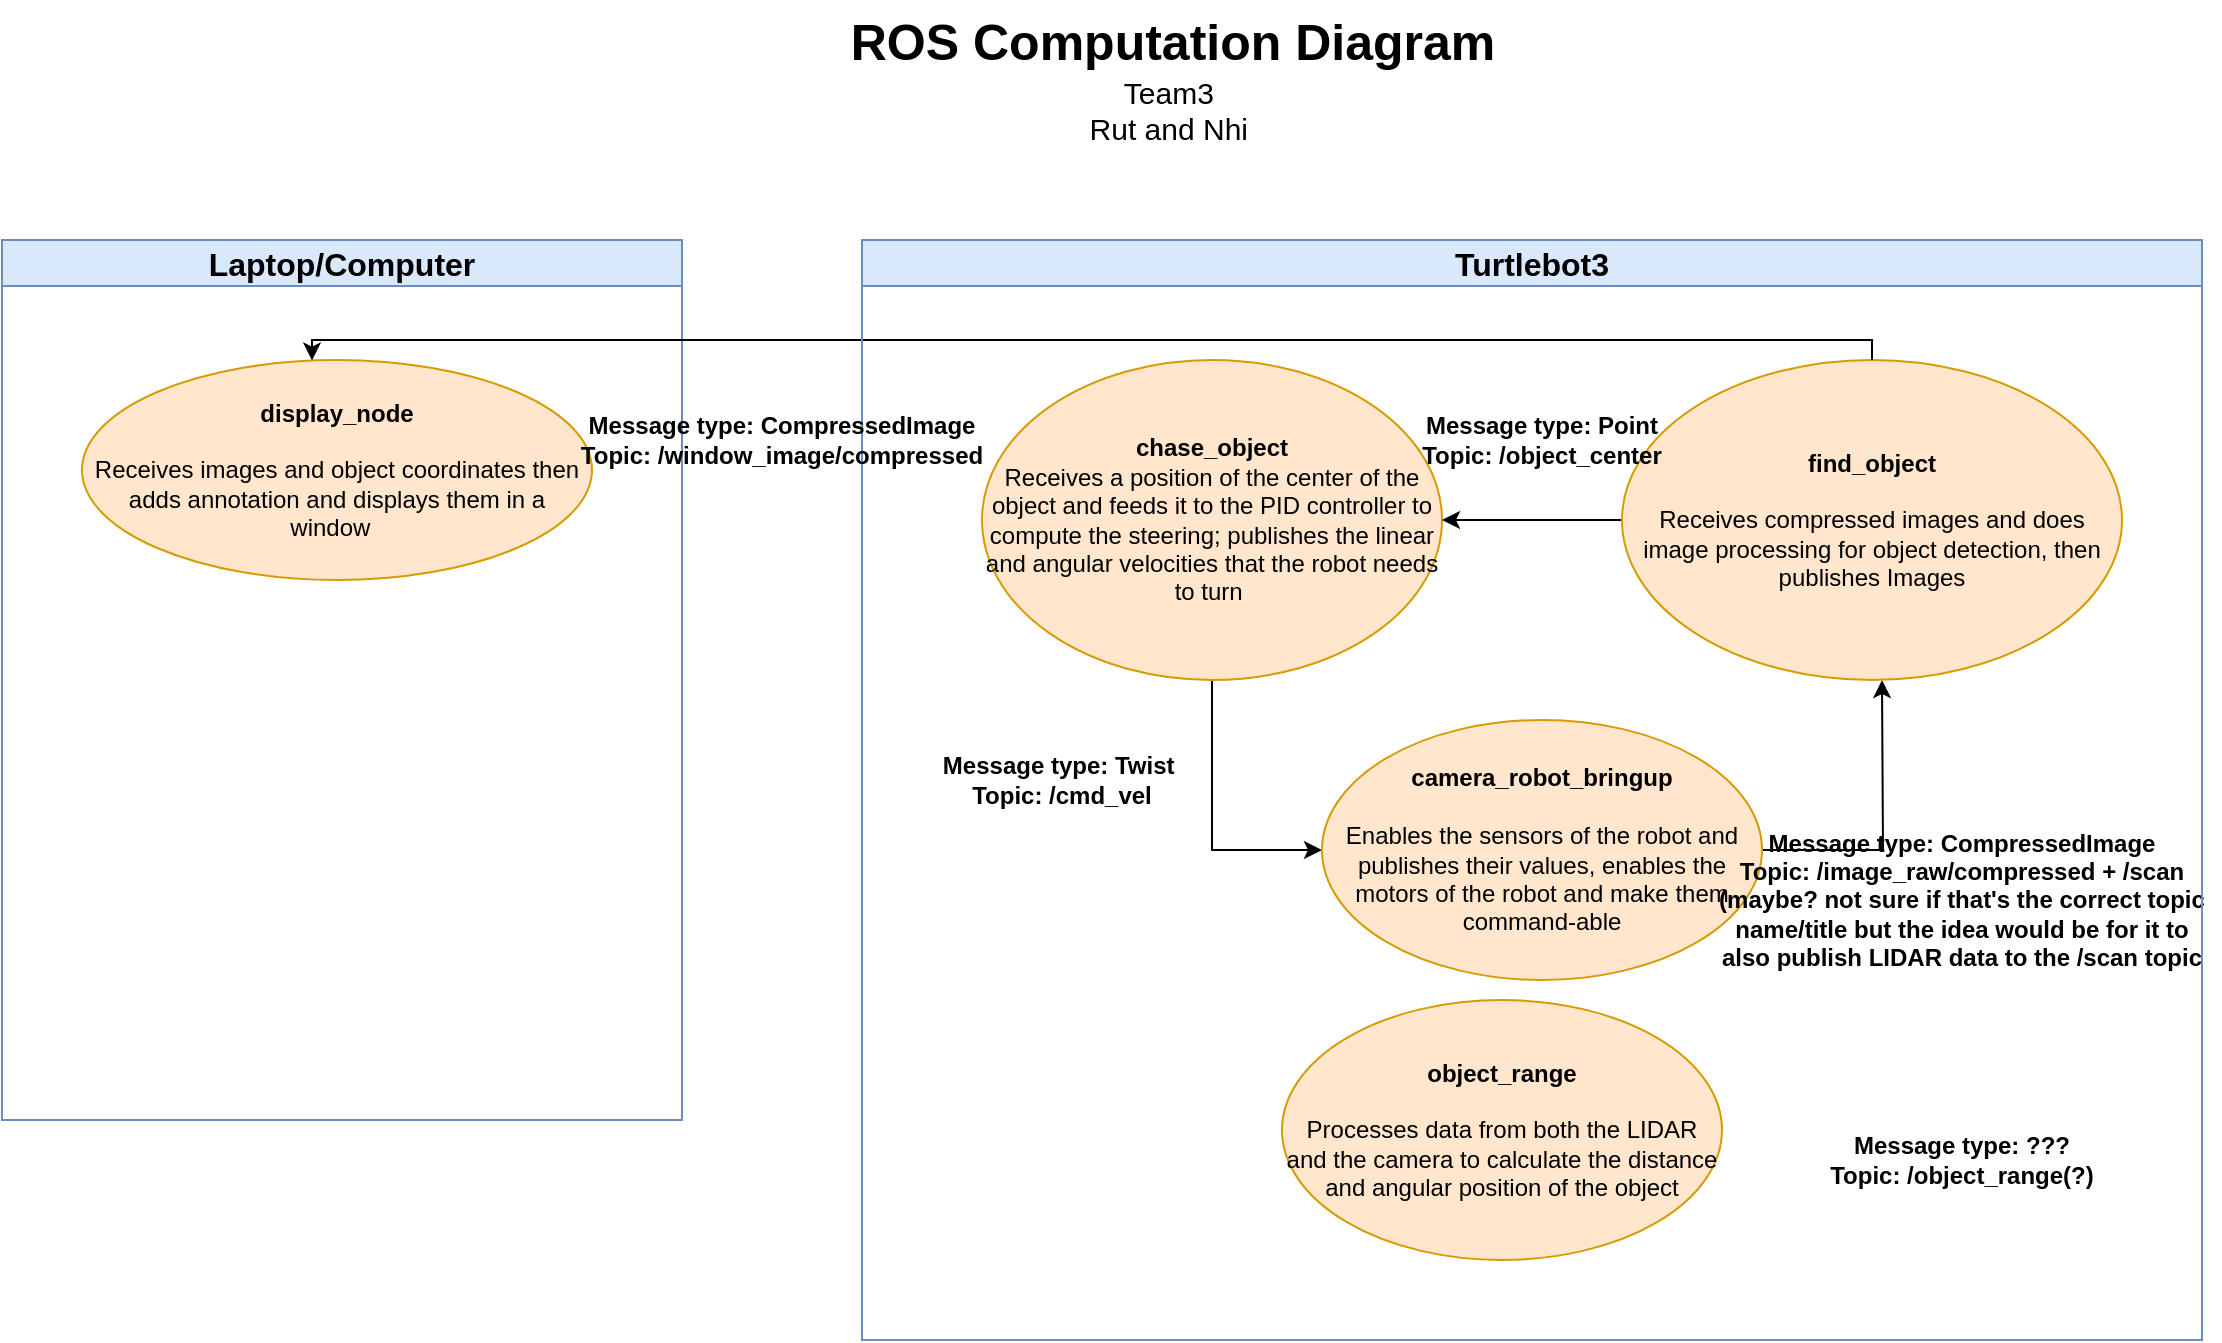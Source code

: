 <mxfile version="24.7.16">
  <diagram name="Page-1" id="jFXPxsinCvkzF3TZ9HeM">
    <mxGraphModel dx="1900" dy="557" grid="1" gridSize="10" guides="1" tooltips="1" connect="1" arrows="1" fold="1" page="1" pageScale="1" pageWidth="850" pageHeight="1100" math="0" shadow="0">
      <root>
        <mxCell id="0" />
        <mxCell id="1" parent="0" />
        <mxCell id="lOsoRfdgfjEW7fB-648a-1" value="Laptop/Computer" style="swimlane;whiteSpace=wrap;html=1;fillColor=#dae8fc;strokeColor=#6c8ebf;fontSize=16;" parent="1" vertex="1">
          <mxGeometry x="-260" y="160" width="340" height="440" as="geometry" />
        </mxCell>
        <mxCell id="lOsoRfdgfjEW7fB-648a-2" value="&lt;div&gt;&lt;b&gt;display_node&lt;/b&gt;&lt;/div&gt;&lt;div&gt;&lt;b&gt;&lt;br&gt;&lt;/b&gt;&lt;/div&gt;&lt;div&gt;Receives images and object coordinates then adds annotation and displays them in a window&amp;nbsp;&amp;nbsp;&lt;/div&gt;" style="ellipse;whiteSpace=wrap;html=1;fillColor=#ffe6cc;strokeColor=#d79b00;" parent="lOsoRfdgfjEW7fB-648a-1" vertex="1">
          <mxGeometry x="40" y="60" width="255" height="110" as="geometry" />
        </mxCell>
        <mxCell id="lOsoRfdgfjEW7fB-648a-3" value="" style="group" parent="1" vertex="1" connectable="0">
          <mxGeometry x="190" y="210" width="650" height="320" as="geometry" />
        </mxCell>
        <mxCell id="lOsoRfdgfjEW7fB-648a-4" style="edgeStyle=orthogonalEdgeStyle;rounded=0;orthogonalLoop=1;jettySize=auto;html=1;entryX=0;entryY=0.5;entryDx=0;entryDy=0;" parent="lOsoRfdgfjEW7fB-648a-3" source="lOsoRfdgfjEW7fB-648a-5" target="lOsoRfdgfjEW7fB-648a-7" edge="1">
          <mxGeometry relative="1" as="geometry" />
        </mxCell>
        <mxCell id="lOsoRfdgfjEW7fB-648a-5" value="&lt;div&gt;&lt;b&gt;chase_object&lt;/b&gt;&lt;/div&gt;&lt;div&gt;Receives a position of the center of the object and feeds it to the PID controller to compute the steering; publishes the linear and angular velocities that the robot needs to turn&lt;span style=&quot;background-color: initial;&quot;&gt;&amp;nbsp;&lt;/span&gt;&lt;/div&gt;" style="ellipse;whiteSpace=wrap;html=1;fillColor=#ffe6cc;strokeColor=#d79b00;" parent="lOsoRfdgfjEW7fB-648a-3" vertex="1">
          <mxGeometry x="40" y="10" width="230" height="160" as="geometry" />
        </mxCell>
        <mxCell id="lOsoRfdgfjEW7fB-648a-6" style="edgeStyle=orthogonalEdgeStyle;rounded=0;orthogonalLoop=1;jettySize=auto;html=1;" parent="lOsoRfdgfjEW7fB-648a-3" source="lOsoRfdgfjEW7fB-648a-7" edge="1">
          <mxGeometry relative="1" as="geometry">
            <mxPoint x="490" y="170" as="targetPoint" />
          </mxGeometry>
        </mxCell>
        <mxCell id="lOsoRfdgfjEW7fB-648a-7" value="&lt;b&gt;camera_robot_bringup&lt;/b&gt;&lt;div&gt;&lt;br&gt;&lt;/div&gt;&lt;div&gt;Enables the sensors of the robot and publishes their values, enables the motors of the robot and make them command-able&lt;/div&gt;" style="ellipse;whiteSpace=wrap;html=1;fillColor=#ffe6cc;strokeColor=#d79b00;" parent="lOsoRfdgfjEW7fB-648a-3" vertex="1">
          <mxGeometry x="210" y="190" width="220" height="130" as="geometry" />
        </mxCell>
        <mxCell id="lOsoRfdgfjEW7fB-648a-8" style="edgeStyle=orthogonalEdgeStyle;rounded=0;orthogonalLoop=1;jettySize=auto;html=1;entryX=1;entryY=0.5;entryDx=0;entryDy=0;" parent="lOsoRfdgfjEW7fB-648a-3" source="lOsoRfdgfjEW7fB-648a-9" target="lOsoRfdgfjEW7fB-648a-5" edge="1">
          <mxGeometry relative="1" as="geometry">
            <mxPoint x="280" y="85" as="targetPoint" />
          </mxGeometry>
        </mxCell>
        <mxCell id="lOsoRfdgfjEW7fB-648a-9" value="&lt;div&gt;&lt;b&gt;find_object&lt;/b&gt;&lt;/div&gt;&lt;div&gt;&lt;b&gt;&lt;br&gt;&lt;/b&gt;&lt;div&gt;Receives compressed images and does image processing for object detection, then publishes Images&lt;/div&gt;&lt;/div&gt;" style="ellipse;whiteSpace=wrap;html=1;fillColor=#ffe6cc;strokeColor=#d79b00;" parent="lOsoRfdgfjEW7fB-648a-3" vertex="1">
          <mxGeometry x="360" y="10" width="250" height="160" as="geometry" />
        </mxCell>
        <mxCell id="lOsoRfdgfjEW7fB-648a-10" value="&lt;font style=&quot;font-size: 12px;&quot;&gt;Message type: CompressedImage&lt;/font&gt;&lt;div style=&quot;font-size: 12px;&quot;&gt;&lt;font style=&quot;font-size: 12px;&quot;&gt;Topic: /image_raw/compressed + /scan (maybe? not sure if that&#39;s the correct topic name/title but the idea would be for it to also&amp;nbsp;publish LIDAR data to the /scan topic&lt;/font&gt;&lt;/div&gt;" style="text;html=1;align=center;verticalAlign=middle;whiteSpace=wrap;rounded=0;fontStyle=1;fontSize=11;spacing=-8;" parent="lOsoRfdgfjEW7fB-648a-3" vertex="1">
          <mxGeometry x="410" y="250" width="240" height="60" as="geometry" />
        </mxCell>
        <mxCell id="lOsoRfdgfjEW7fB-648a-11" value="Message type: Point&lt;div style=&quot;font-size: 12px;&quot;&gt;Topic: /object_center&lt;/div&gt;" style="text;html=1;align=center;verticalAlign=middle;whiteSpace=wrap;rounded=0;fontStyle=1;fontSize=12;" parent="lOsoRfdgfjEW7fB-648a-3" vertex="1">
          <mxGeometry x="240" y="20" width="160" height="60" as="geometry" />
        </mxCell>
        <mxCell id="lOsoRfdgfjEW7fB-648a-12" value="Message type: Twist&amp;nbsp;&lt;div style=&quot;font-size: 12px;&quot;&gt;&lt;span style=&quot;background-color: initial; font-size: 12px;&quot;&gt;Topic: /cmd_vel&lt;/span&gt;&lt;br style=&quot;font-size: 12px;&quot;&gt;&lt;/div&gt;" style="text;html=1;align=center;verticalAlign=middle;whiteSpace=wrap;rounded=0;fontStyle=1;fontSize=12;" parent="lOsoRfdgfjEW7fB-648a-3" vertex="1">
          <mxGeometry y="190" width="160" height="60" as="geometry" />
        </mxCell>
        <mxCell id="lOsoRfdgfjEW7fB-648a-13" style="edgeStyle=orthogonalEdgeStyle;rounded=0;orthogonalLoop=1;jettySize=auto;html=1;" parent="1" source="lOsoRfdgfjEW7fB-648a-9" target="lOsoRfdgfjEW7fB-648a-2" edge="1">
          <mxGeometry relative="1" as="geometry">
            <Array as="points">
              <mxPoint x="675" y="210" />
              <mxPoint x="-105" y="210" />
            </Array>
          </mxGeometry>
        </mxCell>
        <mxCell id="lOsoRfdgfjEW7fB-648a-14" value="Turtlebot3" style="swimlane;whiteSpace=wrap;html=1;fillColor=#dae8fc;strokeColor=#6c8ebf;fontSize=16;" parent="1" vertex="1">
          <mxGeometry x="170" y="160" width="670" height="550" as="geometry" />
        </mxCell>
        <mxCell id="lOsoRfdgfjEW7fB-648a-32" value="&lt;div&gt;&lt;b&gt;object_range&lt;/b&gt;&lt;/div&gt;&lt;div&gt;&lt;b&gt;&lt;br&gt;&lt;/b&gt;&lt;/div&gt;&lt;div&gt; Processes data from both the LIDAR and the camera to calculate the distance and angular position of the object&lt;/div&gt;" style="ellipse;whiteSpace=wrap;html=1;fillColor=#ffe6cc;strokeColor=#d79b00;" parent="lOsoRfdgfjEW7fB-648a-14" vertex="1">
          <mxGeometry x="210" y="380" width="220" height="130" as="geometry" />
        </mxCell>
        <mxCell id="lOsoRfdgfjEW7fB-648a-33" value="&lt;font style=&quot;font-size: 12px;&quot;&gt;Message type: ???&lt;/font&gt;&lt;div style=&quot;font-size: 12px;&quot;&gt;&lt;font style=&quot;font-size: 12px;&quot;&gt;Topic: /object_range(?)&lt;/font&gt;&lt;/div&gt;" style="text;html=1;align=center;verticalAlign=middle;whiteSpace=wrap;rounded=0;fontStyle=1;fontSize=11;spacing=-8;" parent="lOsoRfdgfjEW7fB-648a-14" vertex="1">
          <mxGeometry x="430" y="430" width="240" height="60" as="geometry" />
        </mxCell>
        <mxCell id="lOsoRfdgfjEW7fB-648a-25" value="ROS Computation Diagram" style="text;html=1;align=center;verticalAlign=middle;resizable=0;points=[];autosize=1;strokeColor=none;fillColor=none;fontStyle=1;fontSize=25;" parent="1" vertex="1">
          <mxGeometry x="160" y="40" width="330" height="40" as="geometry" />
        </mxCell>
        <mxCell id="lOsoRfdgfjEW7fB-648a-26" value="Team3&amp;nbsp;&lt;div style=&quot;font-size: 15px;&quot;&gt;Rut and Nhi&lt;span style=&quot;background-color: initial; font-size: 15px;&quot;&gt;&amp;nbsp;&lt;/span&gt;&lt;/div&gt;" style="text;html=1;align=center;verticalAlign=middle;whiteSpace=wrap;rounded=0;fontSize=15;" parent="1" vertex="1">
          <mxGeometry x="232.5" y="80" width="185" height="30" as="geometry" />
        </mxCell>
        <mxCell id="lOsoRfdgfjEW7fB-648a-27" value="&lt;font style=&quot;font-size: 12px;&quot;&gt;Message type: CompressedImage&lt;/font&gt;&lt;div style=&quot;font-size: 12px;&quot;&gt;&lt;font style=&quot;font-size: 12px;&quot;&gt;Topic: /window_image/compressed&lt;/font&gt;&lt;/div&gt;" style="text;html=1;align=center;verticalAlign=middle;whiteSpace=wrap;rounded=0;fontStyle=1;fontSize=12;spacing=-8;" parent="1" vertex="1">
          <mxGeometry x="10" y="230" width="240" height="60" as="geometry" />
        </mxCell>
      </root>
    </mxGraphModel>
  </diagram>
</mxfile>
